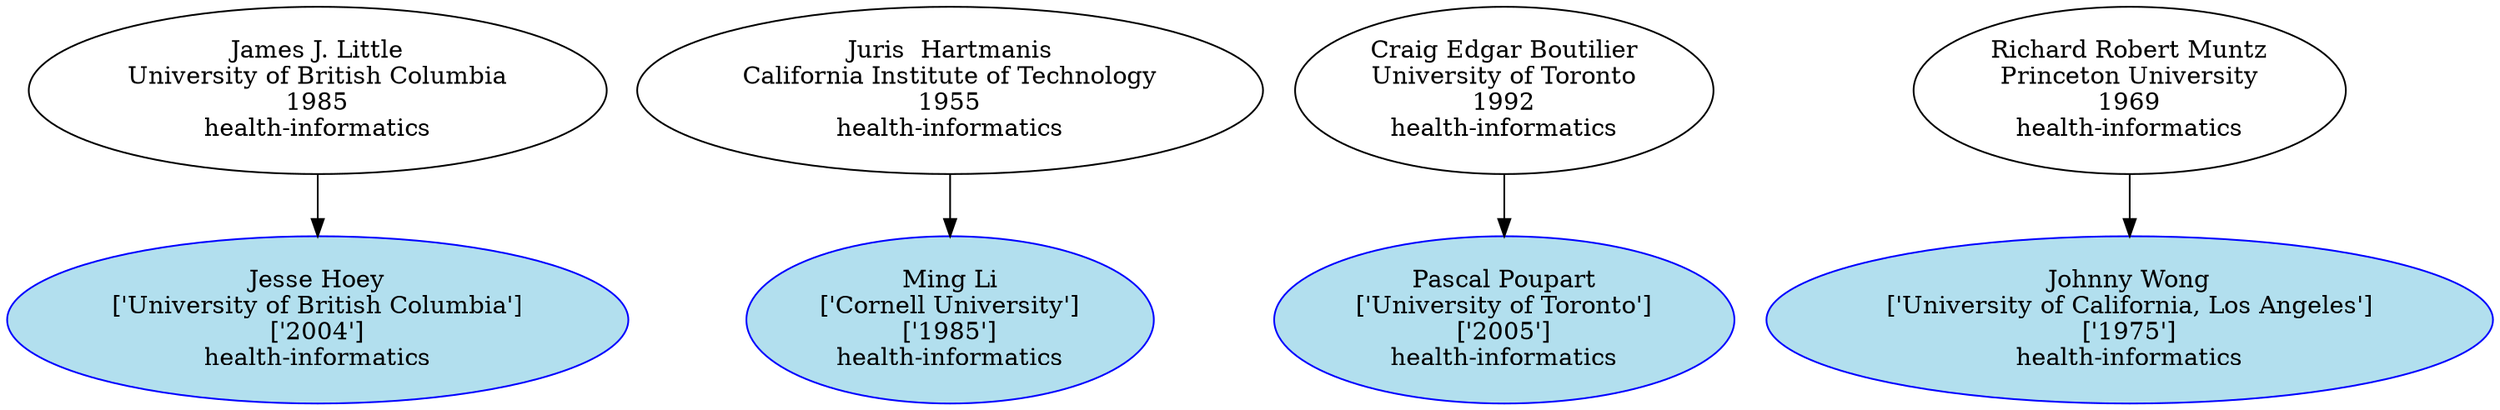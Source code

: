 digraph "Academic Genealogy for health-informatics" {
	167185 [label="Jesse Hoey
['University of British Columbia']
['2004']
health-informatics" color=blue fillcolor=lightblue2 style=filled]
	94793 [label="Ming Li
['Cornell University']
['1985']
health-informatics" color=blue fillcolor=lightblue2 style=filled]
	97099 [label="Pascal Poupart
['University of Toronto']
['2005']
health-informatics" color=blue fillcolor=lightblue2 style=filled]
	66882 [label="Johnny Wong
['University of California, Los Angeles']
['1975']
health-informatics" color=blue fillcolor=lightblue2 style=filled]
	72124 [label="James J. Little
University of British Columbia
1985
health-informatics"]
	10404 [label="Juris  Hartmanis
California Institute of Technology
1955
health-informatics"]
	72088 [label="Craig Edgar Boutilier
University of Toronto
1992
health-informatics"]
	70476 [label="Richard Robert Muntz
Princeton University
1969
health-informatics"]
	72124 -> 167185
	10404 -> 94793
	72088 -> 97099
	70476 -> 66882
}
